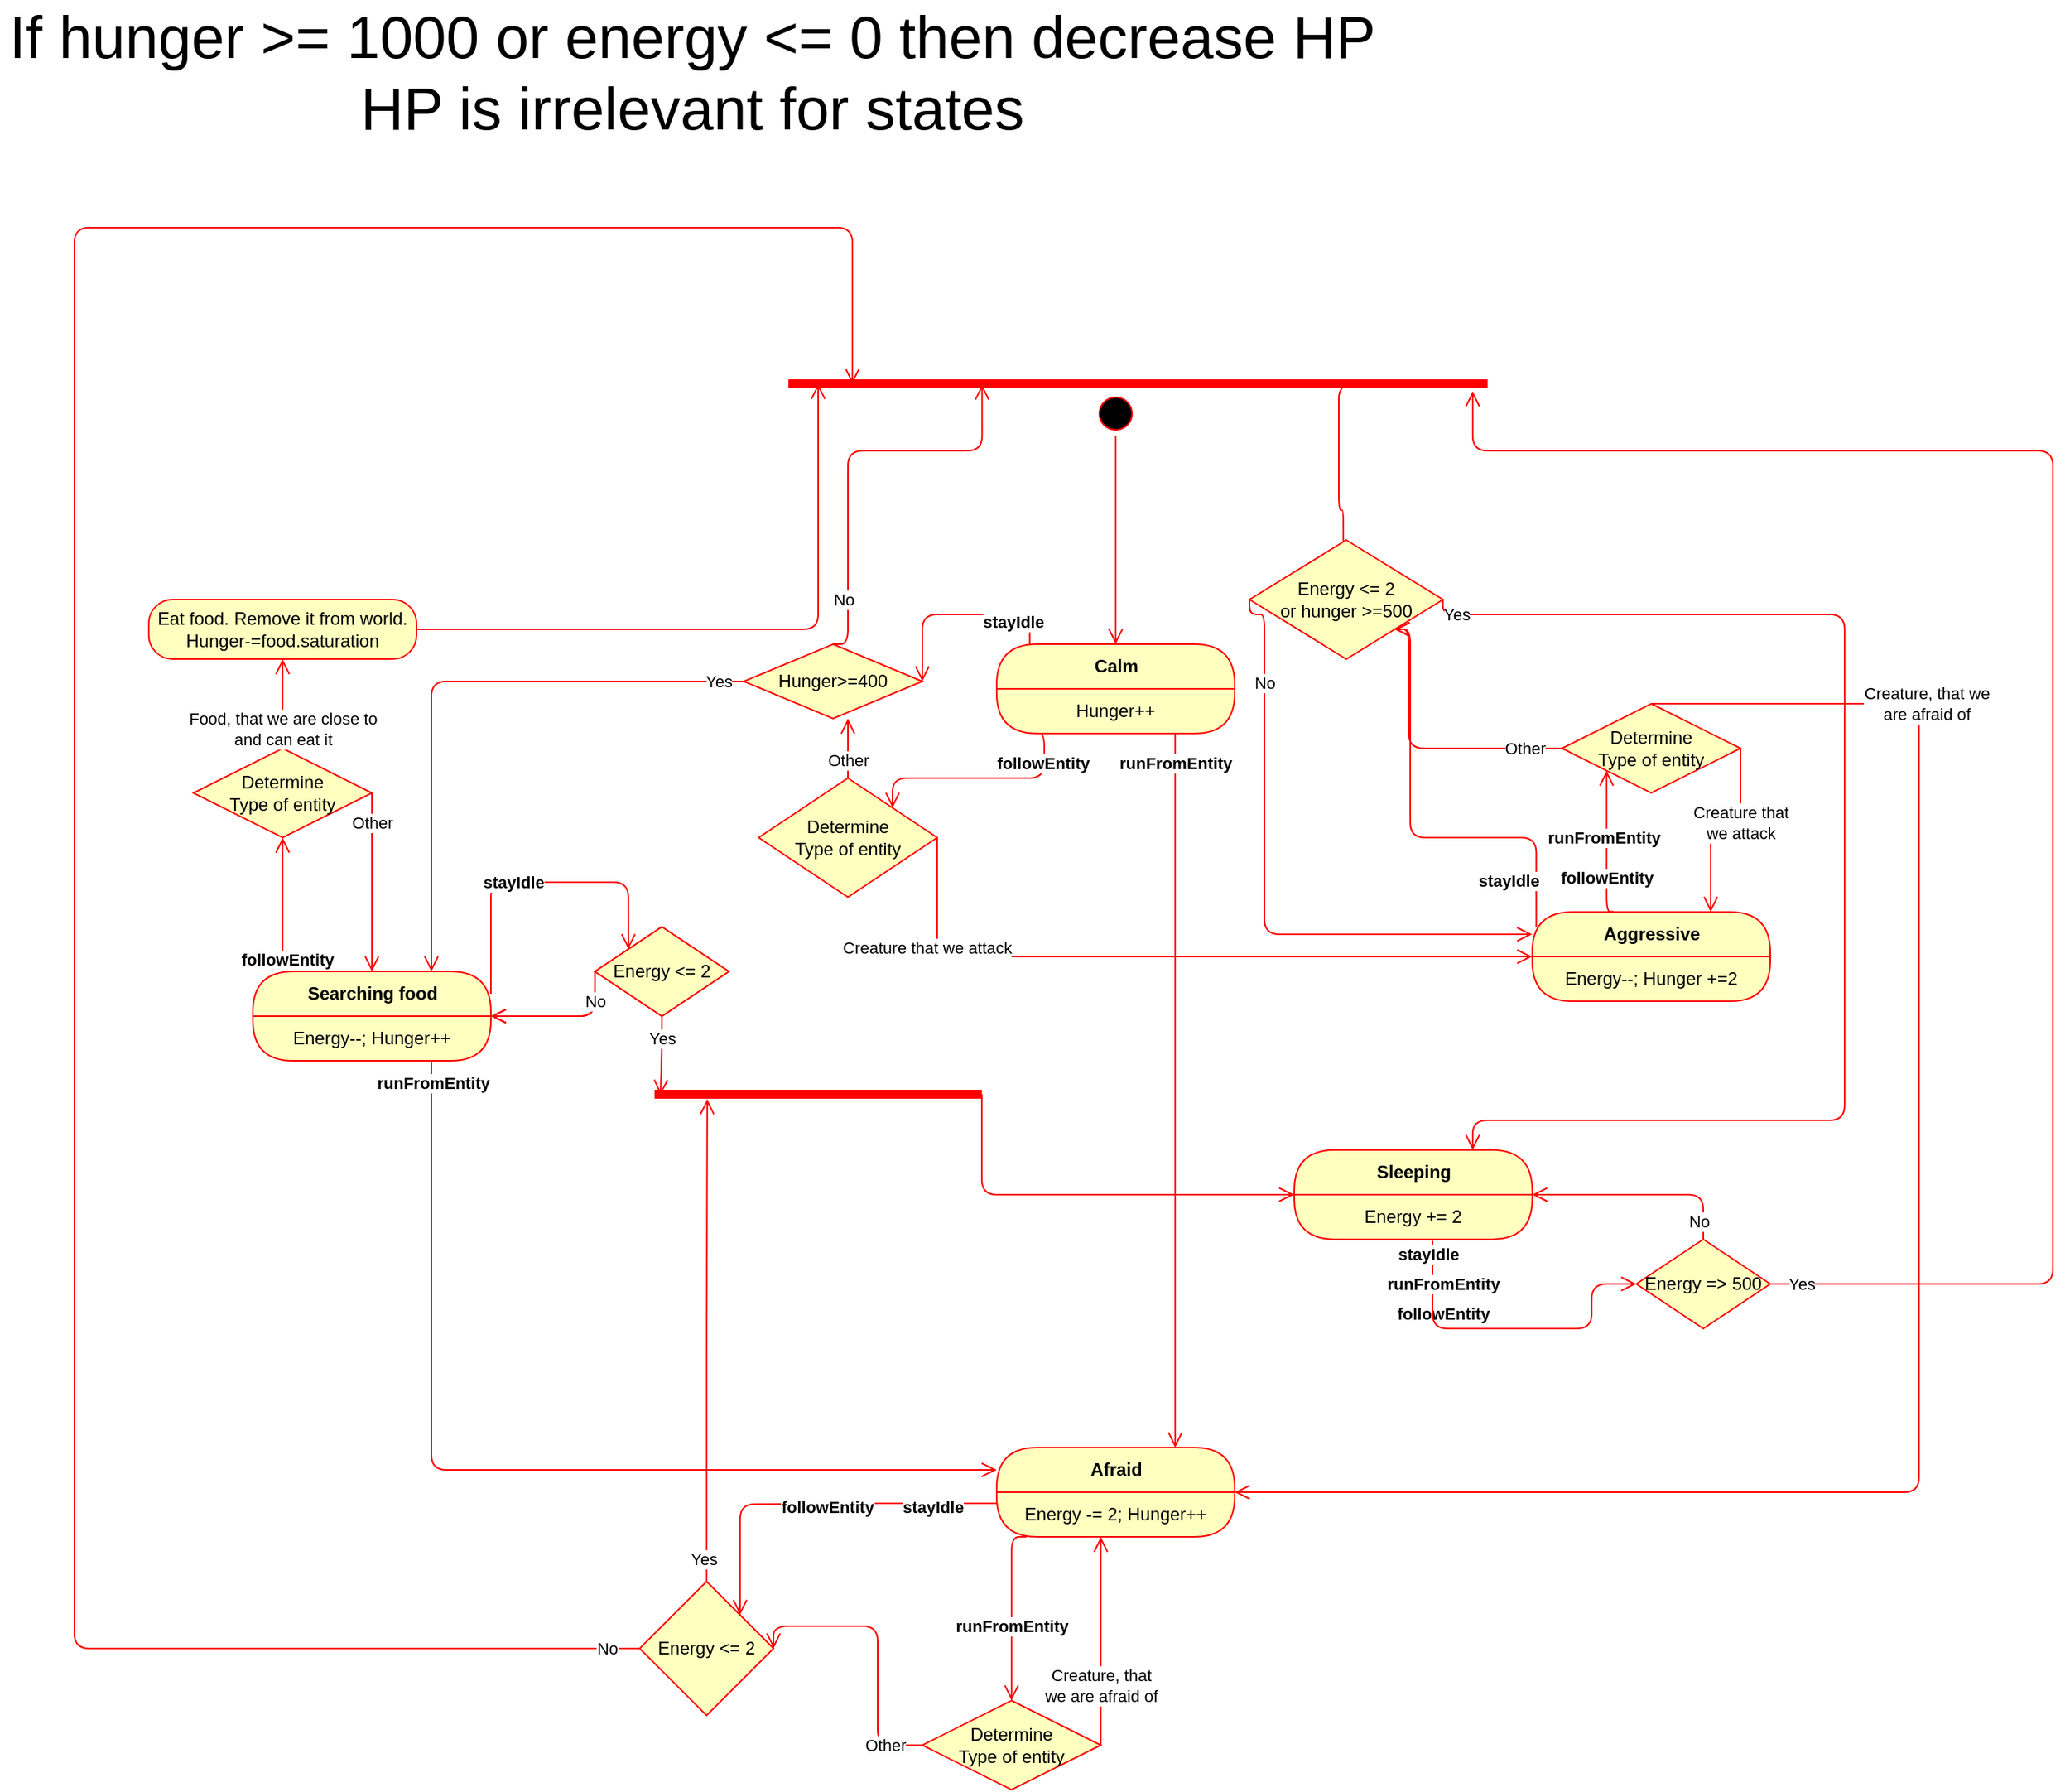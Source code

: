 <mxfile version="13.3.8" type="github">
  <diagram id="BjjpTn-qF1GYdpaqc0aV" name="Page-1">
    <mxGraphModel dx="93" dy="1683" grid="1" gridSize="10" guides="1" tooltips="1" connect="1" arrows="1" fold="1" page="1" pageScale="1" pageWidth="827" pageHeight="1169" math="0" shadow="0">
      <root>
        <mxCell id="0" />
        <mxCell id="1" parent="0" />
        <mxCell id="iygMJ3F_EwSeTFs6lWKo-11" value="" style="ellipse;html=1;shape=startState;fillColor=#000000;strokeColor=#ff0000;" parent="1" vertex="1">
          <mxGeometry x="1635" y="40" width="30" height="30" as="geometry" />
        </mxCell>
        <mxCell id="iygMJ3F_EwSeTFs6lWKo-12" value="" style="edgeStyle=orthogonalEdgeStyle;html=1;verticalAlign=bottom;endArrow=open;endSize=8;strokeColor=#ff0000;exitX=0.5;exitY=1;exitDx=0;exitDy=0;entryX=0.5;entryY=0;entryDx=0;entryDy=0;" parent="1" source="iygMJ3F_EwSeTFs6lWKo-11" target="iygMJ3F_EwSeTFs6lWKo-9" edge="1">
          <mxGeometry relative="1" as="geometry">
            <mxPoint x="1645" y="180" as="targetPoint" />
            <Array as="points">
              <mxPoint x="1650" y="140" />
              <mxPoint x="1650" y="140" />
            </Array>
          </mxGeometry>
        </mxCell>
        <mxCell id="iygMJ3F_EwSeTFs6lWKo-9" value="Calm" style="swimlane;html=1;fontStyle=1;align=center;verticalAlign=middle;childLayout=stackLayout;horizontal=1;startSize=30;horizontalStack=0;resizeParent=0;resizeLast=1;container=0;fontColor=#000000;collapsible=0;rounded=1;arcSize=30;strokeColor=#ff0000;fillColor=#ffffc0;swimlaneFillColor=#ffffc0;dropTarget=0;" parent="1" vertex="1">
          <mxGeometry x="1570" y="210" width="160" height="60" as="geometry" />
        </mxCell>
        <mxCell id="iygMJ3F_EwSeTFs6lWKo-10" value="Hunger++" style="text;html=1;strokeColor=none;fillColor=none;align=center;verticalAlign=middle;spacingLeft=4;spacingRight=4;whiteSpace=wrap;overflow=hidden;rotatable=0;fontColor=#000000;" parent="iygMJ3F_EwSeTFs6lWKo-9" vertex="1">
          <mxGeometry y="30" width="160" height="30" as="geometry" />
        </mxCell>
        <mxCell id="iygMJ3F_EwSeTFs6lWKo-17" value="" style="edgeStyle=orthogonalEdgeStyle;html=1;verticalAlign=bottom;endArrow=open;endSize=8;strokeColor=#ff0000;exitX=0.139;exitY=0.005;exitDx=0;exitDy=0;entryX=1;entryY=0.5;entryDx=0;entryDy=0;exitPerimeter=0;" parent="1" source="iygMJ3F_EwSeTFs6lWKo-9" target="iygMJ3F_EwSeTFs6lWKo-18" edge="1">
          <mxGeometry relative="1" as="geometry">
            <mxPoint x="1390" y="120" as="targetPoint" />
            <Array as="points">
              <mxPoint x="1592" y="190" />
              <mxPoint x="1520" y="190" />
            </Array>
            <mxPoint x="1660" y="80" as="sourcePoint" />
          </mxGeometry>
        </mxCell>
        <mxCell id="iygMJ3F_EwSeTFs6lWKo-19" value="stayIdle" style="edgeLabel;html=1;align=center;verticalAlign=middle;resizable=0;points=[];shadow=0;fontStyle=1" parent="iygMJ3F_EwSeTFs6lWKo-17" vertex="1" connectable="0">
          <mxGeometry x="-0.115" relative="1" as="geometry">
            <mxPoint x="28.99" y="5" as="offset" />
          </mxGeometry>
        </mxCell>
        <mxCell id="iygMJ3F_EwSeTFs6lWKo-18" value="Hunger&amp;gt;=400" style="rhombus;whiteSpace=wrap;html=1;fillColor=#ffffc0;strokeColor=#ff0000;" parent="1" vertex="1">
          <mxGeometry x="1400" y="210" width="120" height="50" as="geometry" />
        </mxCell>
        <mxCell id="iygMJ3F_EwSeTFs6lWKo-20" value="" style="edgeStyle=orthogonalEdgeStyle;html=1;verticalAlign=bottom;endArrow=open;endSize=8;strokeColor=#ff0000;exitX=0.5;exitY=0;exitDx=0;exitDy=0;entryX=0.277;entryY=0.548;entryDx=0;entryDy=0;entryPerimeter=0;" parent="1" source="iygMJ3F_EwSeTFs6lWKo-18" target="iygMJ3F_EwSeTFs6lWKo-55" edge="1">
          <mxGeometry relative="1" as="geometry">
            <mxPoint x="1470" y="40" as="targetPoint" />
            <Array as="points">
              <mxPoint x="1470" y="80" />
              <mxPoint x="1560" y="80" />
            </Array>
            <mxPoint x="1602.24" y="220.3" as="sourcePoint" />
          </mxGeometry>
        </mxCell>
        <mxCell id="iygMJ3F_EwSeTFs6lWKo-22" value="No" style="edgeLabel;html=1;align=center;verticalAlign=middle;resizable=0;points=[];" parent="iygMJ3F_EwSeTFs6lWKo-20" vertex="1" connectable="0">
          <mxGeometry x="-0.707" y="3" relative="1" as="geometry">
            <mxPoint as="offset" />
          </mxGeometry>
        </mxCell>
        <mxCell id="iygMJ3F_EwSeTFs6lWKo-13" value="Searching food" style="swimlane;html=1;fontStyle=1;align=center;verticalAlign=middle;childLayout=stackLayout;horizontal=1;startSize=30;horizontalStack=0;resizeParent=0;resizeLast=1;container=0;fontColor=#000000;collapsible=0;rounded=1;arcSize=30;strokeColor=#ff0000;fillColor=#ffffc0;swimlaneFillColor=#ffffc0;dropTarget=0;" parent="1" vertex="1">
          <mxGeometry x="1070" y="430" width="160" height="60" as="geometry" />
        </mxCell>
        <mxCell id="iygMJ3F_EwSeTFs6lWKo-14" value="Energy--; Hunger++" style="text;html=1;strokeColor=none;fillColor=none;align=center;verticalAlign=middle;spacingLeft=4;spacingRight=4;whiteSpace=wrap;overflow=hidden;rotatable=0;fontColor=#000000;" parent="iygMJ3F_EwSeTFs6lWKo-13" vertex="1">
          <mxGeometry y="30" width="160" height="30" as="geometry" />
        </mxCell>
        <mxCell id="iygMJ3F_EwSeTFs6lWKo-15" value="Subtitle" style="text;html=1;strokeColor=none;fillColor=none;align=center;verticalAlign=middle;spacingLeft=4;spacingRight=4;whiteSpace=wrap;overflow=hidden;rotatable=0;fontColor=#000000;" parent="iygMJ3F_EwSeTFs6lWKo-13" vertex="1">
          <mxGeometry y="60" width="160" as="geometry" />
        </mxCell>
        <mxCell id="iygMJ3F_EwSeTFs6lWKo-23" value="" style="edgeStyle=orthogonalEdgeStyle;html=1;verticalAlign=bottom;endArrow=open;endSize=8;strokeColor=#ff0000;exitX=0;exitY=0.5;exitDx=0;exitDy=0;entryX=0.75;entryY=0;entryDx=0;entryDy=0;" parent="1" source="iygMJ3F_EwSeTFs6lWKo-18" target="iygMJ3F_EwSeTFs6lWKo-13" edge="1">
          <mxGeometry relative="1" as="geometry">
            <mxPoint x="1636.64" y="219.52" as="targetPoint" />
            <Array as="points">
              <mxPoint x="1190" y="235" />
            </Array>
            <mxPoint x="1520" y="150" as="sourcePoint" />
          </mxGeometry>
        </mxCell>
        <mxCell id="iygMJ3F_EwSeTFs6lWKo-24" value="Yes" style="edgeLabel;html=1;align=center;verticalAlign=middle;resizable=0;points=[];" parent="iygMJ3F_EwSeTFs6lWKo-23" vertex="1" connectable="0">
          <mxGeometry x="-0.707" y="3" relative="1" as="geometry">
            <mxPoint x="42.4" y="-3" as="offset" />
          </mxGeometry>
        </mxCell>
        <mxCell id="iygMJ3F_EwSeTFs6lWKo-28" value="" style="edgeStyle=orthogonalEdgeStyle;html=1;verticalAlign=bottom;endArrow=open;endSize=8;strokeColor=#ff0000;exitX=0.165;exitY=1;exitDx=0;exitDy=0;exitPerimeter=0;entryX=1;entryY=0;entryDx=0;entryDy=0;" parent="1" source="iygMJ3F_EwSeTFs6lWKo-10" target="iygMJ3F_EwSeTFs6lWKo-30" edge="1">
          <mxGeometry relative="1" as="geometry">
            <mxPoint x="1500" y="310" as="targetPoint" />
            <Array as="points">
              <mxPoint x="1602" y="270" />
              <mxPoint x="1602" y="300" />
              <mxPoint x="1500" y="300" />
            </Array>
            <mxPoint x="1602.24" y="220.3" as="sourcePoint" />
          </mxGeometry>
        </mxCell>
        <mxCell id="iygMJ3F_EwSeTFs6lWKo-29" value="followEntity" style="edgeLabel;html=1;align=center;verticalAlign=middle;resizable=0;points=[];fontStyle=1" parent="iygMJ3F_EwSeTFs6lWKo-28" vertex="1" connectable="0">
          <mxGeometry x="-0.115" relative="1" as="geometry">
            <mxPoint x="32.4" y="-10" as="offset" />
          </mxGeometry>
        </mxCell>
        <mxCell id="iygMJ3F_EwSeTFs6lWKo-30" value="Determine&lt;br&gt;Type of entity" style="rhombus;whiteSpace=wrap;html=1;fillColor=#ffffc0;strokeColor=#ff0000;" parent="1" vertex="1">
          <mxGeometry x="1410" y="300" width="120" height="80" as="geometry" />
        </mxCell>
        <mxCell id="iygMJ3F_EwSeTFs6lWKo-31" value="" style="edgeStyle=orthogonalEdgeStyle;html=1;verticalAlign=bottom;endArrow=open;endSize=8;strokeColor=#ff0000;exitX=0.5;exitY=0;exitDx=0;exitDy=0;" parent="1" source="iygMJ3F_EwSeTFs6lWKo-30" edge="1">
          <mxGeometry relative="1" as="geometry">
            <mxPoint x="1470" y="260" as="targetPoint" />
            <Array as="points">
              <mxPoint x="1470" y="280" />
              <mxPoint x="1470" y="280" />
            </Array>
            <mxPoint x="1480" y="220.0" as="sourcePoint" />
          </mxGeometry>
        </mxCell>
        <mxCell id="iygMJ3F_EwSeTFs6lWKo-32" value="Other" style="edgeLabel;html=1;align=center;verticalAlign=middle;resizable=0;points=[];" parent="iygMJ3F_EwSeTFs6lWKo-31" vertex="1" connectable="0">
          <mxGeometry x="-0.707" y="3" relative="1" as="geometry">
            <mxPoint x="3" y="-6.33" as="offset" />
          </mxGeometry>
        </mxCell>
        <mxCell id="iygMJ3F_EwSeTFs6lWKo-33" value="" style="edgeStyle=orthogonalEdgeStyle;html=1;verticalAlign=bottom;endArrow=open;endSize=8;strokeColor=#ff0000;entryX=0;entryY=0.5;entryDx=0;entryDy=0;exitX=1;exitY=0.5;exitDx=0;exitDy=0;" parent="1" source="iygMJ3F_EwSeTFs6lWKo-30" target="iygMJ3F_EwSeTFs6lWKo-25" edge="1">
          <mxGeometry relative="1" as="geometry">
            <mxPoint x="1710" y="330" as="targetPoint" />
            <Array as="points">
              <mxPoint x="1530" y="420" />
            </Array>
            <mxPoint x="1620" y="400" as="sourcePoint" />
          </mxGeometry>
        </mxCell>
        <mxCell id="iygMJ3F_EwSeTFs6lWKo-34" value="Creature that we attack" style="edgeLabel;html=1;align=center;verticalAlign=middle;resizable=0;points=[];" parent="iygMJ3F_EwSeTFs6lWKo-33" vertex="1" connectable="0">
          <mxGeometry x="-0.707" y="3" relative="1" as="geometry">
            <mxPoint x="-10.59" y="2.99" as="offset" />
          </mxGeometry>
        </mxCell>
        <mxCell id="iygMJ3F_EwSeTFs6lWKo-40" value="" style="edgeStyle=orthogonalEdgeStyle;html=1;verticalAlign=bottom;endArrow=open;endSize=8;strokeColor=#ff0000;exitX=0.75;exitY=1;exitDx=0;exitDy=0;entryX=0.75;entryY=0;entryDx=0;entryDy=0;" parent="1" source="iygMJ3F_EwSeTFs6lWKo-10" target="iygMJ3F_EwSeTFs6lWKo-35" edge="1">
          <mxGeometry relative="1" as="geometry">
            <mxPoint x="1710" y="580" as="targetPoint" />
            <Array as="points">
              <mxPoint x="1690" y="670" />
              <mxPoint x="1690" y="670" />
            </Array>
            <mxPoint x="1602.24" y="220.3" as="sourcePoint" />
          </mxGeometry>
        </mxCell>
        <mxCell id="iygMJ3F_EwSeTFs6lWKo-41" value="runFromEntity" style="edgeLabel;html=1;align=center;verticalAlign=middle;resizable=0;points=[];shadow=0;fontStyle=1" parent="iygMJ3F_EwSeTFs6lWKo-40" vertex="1" connectable="0">
          <mxGeometry x="-0.115" relative="1" as="geometry">
            <mxPoint y="-192.86" as="offset" />
          </mxGeometry>
        </mxCell>
        <mxCell id="iygMJ3F_EwSeTFs6lWKo-35" value="Afraid" style="swimlane;html=1;fontStyle=1;align=center;verticalAlign=middle;childLayout=stackLayout;horizontal=1;startSize=30;horizontalStack=0;resizeParent=0;resizeLast=1;container=0;fontColor=#000000;collapsible=0;rounded=1;arcSize=30;strokeColor=#ff0000;fillColor=#ffffc0;swimlaneFillColor=#ffffc0;dropTarget=0;" parent="1" vertex="1">
          <mxGeometry x="1570" y="750" width="160" height="60" as="geometry" />
        </mxCell>
        <mxCell id="iygMJ3F_EwSeTFs6lWKo-36" value="Energy -= 2; Hunger++" style="text;html=1;strokeColor=none;fillColor=none;align=center;verticalAlign=middle;spacingLeft=4;spacingRight=4;whiteSpace=wrap;overflow=hidden;rotatable=0;fontColor=#000000;" parent="iygMJ3F_EwSeTFs6lWKo-35" vertex="1">
          <mxGeometry y="30" width="160" height="30" as="geometry" />
        </mxCell>
        <mxCell id="iygMJ3F_EwSeTFs6lWKo-37" value="Subtitle" style="text;html=1;strokeColor=none;fillColor=none;align=center;verticalAlign=middle;spacingLeft=4;spacingRight=4;whiteSpace=wrap;overflow=hidden;rotatable=0;fontColor=#000000;" parent="iygMJ3F_EwSeTFs6lWKo-35" vertex="1">
          <mxGeometry y="60" width="160" as="geometry" />
        </mxCell>
        <mxCell id="iygMJ3F_EwSeTFs6lWKo-48" value="" style="edgeStyle=orthogonalEdgeStyle;html=1;verticalAlign=bottom;endArrow=open;endSize=8;strokeColor=#ff0000;exitX=0.75;exitY=1;exitDx=0;exitDy=0;entryX=0;entryY=0.25;entryDx=0;entryDy=0;" parent="1" source="iygMJ3F_EwSeTFs6lWKo-14" target="iygMJ3F_EwSeTFs6lWKo-35" edge="1">
          <mxGeometry relative="1" as="geometry">
            <mxPoint x="1220" y="1070" as="targetPoint" />
            <Array as="points">
              <mxPoint x="1190" y="765" />
            </Array>
            <mxPoint x="1220" y="590" as="sourcePoint" />
          </mxGeometry>
        </mxCell>
        <mxCell id="iygMJ3F_EwSeTFs6lWKo-49" value="runFromEntity" style="edgeLabel;html=1;align=center;verticalAlign=middle;resizable=0;points=[];shadow=0;fontStyle=1" parent="iygMJ3F_EwSeTFs6lWKo-48" vertex="1" connectable="0">
          <mxGeometry x="-0.115" relative="1" as="geometry">
            <mxPoint x="-14.47" y="-260" as="offset" />
          </mxGeometry>
        </mxCell>
        <mxCell id="iygMJ3F_EwSeTFs6lWKo-53" value="" style="edgeStyle=orthogonalEdgeStyle;html=1;verticalAlign=bottom;endArrow=open;endSize=8;strokeColor=#ff0000;entryX=0.5;entryY=1;entryDx=0;entryDy=0;" parent="1" target="iygMJ3F_EwSeTFs6lWKo-57" edge="1">
          <mxGeometry relative="1" as="geometry">
            <mxPoint x="1135" y="320" as="targetPoint" />
            <Array as="points">
              <mxPoint x="1090" y="429" />
            </Array>
            <mxPoint x="1090" y="429" as="sourcePoint" />
          </mxGeometry>
        </mxCell>
        <mxCell id="iygMJ3F_EwSeTFs6lWKo-54" value="followEntity" style="edgeLabel;html=1;align=center;verticalAlign=middle;resizable=0;points=[];shadow=0;fontStyle=1" parent="iygMJ3F_EwSeTFs6lWKo-53" vertex="1" connectable="0">
          <mxGeometry x="-0.115" relative="1" as="geometry">
            <mxPoint x="2.31" y="32.66" as="offset" />
          </mxGeometry>
        </mxCell>
        <mxCell id="iygMJ3F_EwSeTFs6lWKo-55" value="" style="shape=line;html=1;strokeWidth=6;strokeColor=#ff0000;shadow=0;" parent="1" vertex="1">
          <mxGeometry x="1430" y="30" width="470" height="10" as="geometry" />
        </mxCell>
        <mxCell id="iygMJ3F_EwSeTFs6lWKo-56" value="" style="edgeStyle=orthogonalEdgeStyle;html=1;verticalAlign=bottom;endArrow=open;endSize=8;strokeColor=#ff0000;entryX=0;entryY=0;entryDx=0;entryDy=0;exitX=1;exitY=0.5;exitDx=0;exitDy=0;exitPerimeter=0;" parent="1" source="iygMJ3F_EwSeTFs6lWKo-55" target="iygMJ3F_EwSeTFs6lWKo-116" edge="1">
          <mxGeometry relative="1" as="geometry">
            <mxPoint x="1550" y="140" as="targetPoint" />
            <Array as="points">
              <mxPoint x="1800" y="35" />
              <mxPoint x="1800" y="120" />
              <mxPoint x="1803" y="120" />
            </Array>
          </mxGeometry>
        </mxCell>
        <mxCell id="iygMJ3F_EwSeTFs6lWKo-57" value="Determine&lt;br&gt;Type of entity" style="rhombus;whiteSpace=wrap;html=1;fillColor=#ffffc0;strokeColor=#ff0000;" parent="1" vertex="1">
          <mxGeometry x="1030" y="280" width="120" height="60" as="geometry" />
        </mxCell>
        <mxCell id="iygMJ3F_EwSeTFs6lWKo-58" value="" style="edgeStyle=orthogonalEdgeStyle;html=1;verticalAlign=bottom;endArrow=open;endSize=8;strokeColor=#ff0000;entryX=0.5;entryY=0;entryDx=0;entryDy=0;exitX=1;exitY=0.5;exitDx=0;exitDy=0;" parent="1" source="iygMJ3F_EwSeTFs6lWKo-57" target="iygMJ3F_EwSeTFs6lWKo-13" edge="1">
          <mxGeometry relative="1" as="geometry">
            <mxPoint x="1530" y="500" as="targetPoint" />
            <Array as="points">
              <mxPoint x="1150" y="420" />
              <mxPoint x="1150" y="420" />
            </Array>
            <mxPoint x="1030" y="400" as="sourcePoint" />
          </mxGeometry>
        </mxCell>
        <mxCell id="iygMJ3F_EwSeTFs6lWKo-59" value="Other" style="edgeLabel;html=1;align=center;verticalAlign=middle;resizable=0;points=[];" parent="iygMJ3F_EwSeTFs6lWKo-58" vertex="1" connectable="0">
          <mxGeometry x="-0.707" y="3" relative="1" as="geometry">
            <mxPoint x="-3" y="2" as="offset" />
          </mxGeometry>
        </mxCell>
        <mxCell id="iygMJ3F_EwSeTFs6lWKo-60" value="" style="edgeStyle=orthogonalEdgeStyle;html=1;verticalAlign=bottom;endArrow=open;endSize=8;strokeColor=#ff0000;exitX=0.5;exitY=0;exitDx=0;exitDy=0;entryX=0.5;entryY=1;entryDx=0;entryDy=0;" parent="1" source="iygMJ3F_EwSeTFs6lWKo-57" target="iygMJ3F_EwSeTFs6lWKo-62" edge="1">
          <mxGeometry relative="1" as="geometry">
            <mxPoint x="1090" y="180" as="targetPoint" />
            <Array as="points" />
            <mxPoint x="1160" y="240" as="sourcePoint" />
          </mxGeometry>
        </mxCell>
        <mxCell id="iygMJ3F_EwSeTFs6lWKo-61" value="Food, that we are close to&lt;br&gt;and can eat it" style="edgeLabel;html=1;align=center;verticalAlign=middle;resizable=0;points=[];" parent="iygMJ3F_EwSeTFs6lWKo-60" vertex="1" connectable="0">
          <mxGeometry x="-0.707" y="3" relative="1" as="geometry">
            <mxPoint x="3" y="-4" as="offset" />
          </mxGeometry>
        </mxCell>
        <mxCell id="iygMJ3F_EwSeTFs6lWKo-62" value="Eat food. Remove it from world. Hunger-=food.saturation" style="rounded=1;whiteSpace=wrap;html=1;arcSize=40;fontColor=#000000;fillColor=#ffffc0;strokeColor=#ff0000;shadow=0;" parent="1" vertex="1">
          <mxGeometry x="1000" y="180" width="180" height="40" as="geometry" />
        </mxCell>
        <mxCell id="iygMJ3F_EwSeTFs6lWKo-63" value="" style="edgeStyle=orthogonalEdgeStyle;html=1;verticalAlign=bottom;endArrow=open;endSize=8;strokeColor=#ff0000;" parent="1" source="iygMJ3F_EwSeTFs6lWKo-62" edge="1">
          <mxGeometry relative="1" as="geometry">
            <mxPoint x="1450" y="35" as="targetPoint" />
            <Array as="points">
              <mxPoint x="1450" y="200" />
              <mxPoint x="1450" y="35" />
            </Array>
          </mxGeometry>
        </mxCell>
        <mxCell id="iygMJ3F_EwSeTFs6lWKo-64" value="" style="edgeStyle=orthogonalEdgeStyle;html=1;verticalAlign=bottom;endArrow=open;endSize=8;strokeColor=#ff0000;entryX=0.5;entryY=0;entryDx=0;entryDy=0;" parent="1" target="iygMJ3F_EwSeTFs6lWKo-66" edge="1">
          <mxGeometry relative="1" as="geometry">
            <mxPoint x="1655" y="880" as="targetPoint" />
            <Array as="points">
              <mxPoint x="1580" y="810" />
            </Array>
            <mxPoint x="1590" y="810" as="sourcePoint" />
          </mxGeometry>
        </mxCell>
        <mxCell id="iygMJ3F_EwSeTFs6lWKo-65" value="runFromEntity" style="edgeLabel;html=1;align=center;verticalAlign=middle;resizable=0;points=[];shadow=0;fontStyle=1" parent="iygMJ3F_EwSeTFs6lWKo-64" vertex="1" connectable="0">
          <mxGeometry x="-0.115" relative="1" as="geometry">
            <mxPoint x="4.441e-16" y="16.67" as="offset" />
          </mxGeometry>
        </mxCell>
        <mxCell id="iygMJ3F_EwSeTFs6lWKo-66" value="Determine&lt;br&gt;Type of entity" style="rhombus;whiteSpace=wrap;html=1;fillColor=#ffffc0;strokeColor=#ff0000;" parent="1" vertex="1">
          <mxGeometry x="1520" y="920" width="120" height="60" as="geometry" />
        </mxCell>
        <mxCell id="iygMJ3F_EwSeTFs6lWKo-67" value="" style="edgeStyle=orthogonalEdgeStyle;html=1;verticalAlign=bottom;endArrow=open;endSize=8;strokeColor=#ff0000;exitX=1;exitY=0.5;exitDx=0;exitDy=0;" parent="1" source="iygMJ3F_EwSeTFs6lWKo-66" target="iygMJ3F_EwSeTFs6lWKo-36" edge="1">
          <mxGeometry relative="1" as="geometry">
            <mxPoint x="1670" y="990" as="targetPoint" />
            <Array as="points">
              <mxPoint x="1640" y="890" />
              <mxPoint x="1640" y="890" />
            </Array>
            <mxPoint x="1550" y="960" as="sourcePoint" />
          </mxGeometry>
        </mxCell>
        <mxCell id="iygMJ3F_EwSeTFs6lWKo-68" value="Creature, that&lt;br&gt;we are afraid of" style="edgeLabel;html=1;align=center;verticalAlign=middle;resizable=0;points=[];" parent="iygMJ3F_EwSeTFs6lWKo-67" vertex="1" connectable="0">
          <mxGeometry x="-0.707" y="3" relative="1" as="geometry">
            <mxPoint x="3" y="-19.31" as="offset" />
          </mxGeometry>
        </mxCell>
        <mxCell id="iygMJ3F_EwSeTFs6lWKo-70" value="" style="edgeStyle=orthogonalEdgeStyle;html=1;verticalAlign=bottom;endArrow=open;endSize=8;strokeColor=#ff0000;exitX=0;exitY=0.5;exitDx=0;exitDy=0;" parent="1" source="iygMJ3F_EwSeTFs6lWKo-98" edge="1">
          <mxGeometry relative="1" as="geometry">
            <mxPoint x="1473" y="35" as="targetPoint" />
            <Array as="points">
              <mxPoint x="950" y="885" />
              <mxPoint x="950" y="-70" />
              <mxPoint x="1473" y="-70" />
            </Array>
            <mxPoint x="1380" y="970" as="sourcePoint" />
          </mxGeometry>
        </mxCell>
        <mxCell id="iygMJ3F_EwSeTFs6lWKo-71" value="No" style="edgeLabel;html=1;align=center;verticalAlign=middle;resizable=0;points=[];" parent="iygMJ3F_EwSeTFs6lWKo-70" vertex="1" connectable="0">
          <mxGeometry x="-0.707" y="3" relative="1" as="geometry">
            <mxPoint x="265.0" y="-3" as="offset" />
          </mxGeometry>
        </mxCell>
        <mxCell id="iygMJ3F_EwSeTFs6lWKo-83" value="" style="shape=line;html=1;strokeWidth=6;strokeColor=#ff0000;shadow=0;" parent="1" vertex="1">
          <mxGeometry x="1340" y="505" width="220" height="15" as="geometry" />
        </mxCell>
        <mxCell id="iygMJ3F_EwSeTFs6lWKo-84" value="" style="edgeStyle=orthogonalEdgeStyle;html=1;verticalAlign=bottom;endArrow=open;endSize=8;strokeColor=#ff0000;entryX=0;entryY=0;entryDx=0;entryDy=0;exitX=1;exitY=0.5;exitDx=0;exitDy=0;exitPerimeter=0;" parent="1" source="iygMJ3F_EwSeTFs6lWKo-83" target="iygMJ3F_EwSeTFs6lWKo-78" edge="1">
          <mxGeometry relative="1" as="geometry">
            <mxPoint x="1460" y="585" as="targetPoint" />
            <Array as="points">
              <mxPoint x="1560" y="580" />
            </Array>
          </mxGeometry>
        </mxCell>
        <mxCell id="iygMJ3F_EwSeTFs6lWKo-86" value="&lt;b&gt;followEntity&lt;/b&gt;" style="edgeLabel;html=1;align=center;verticalAlign=middle;resizable=0;points=[];" parent="1" vertex="1" connectable="0">
          <mxGeometry x="1869.995" y="659.997" as="geometry" />
        </mxCell>
        <mxCell id="iygMJ3F_EwSeTFs6lWKo-87" value="Energy =&amp;gt; 500" style="rhombus;whiteSpace=wrap;html=1;fillColor=#ffffc0;strokeColor=#ff0000;shadow=0;" parent="1" vertex="1">
          <mxGeometry x="2000" y="610" width="90" height="60" as="geometry" />
        </mxCell>
        <mxCell id="iygMJ3F_EwSeTFs6lWKo-94" value="" style="edgeStyle=orthogonalEdgeStyle;html=1;verticalAlign=bottom;endArrow=open;endSize=8;strokeColor=#ff0000;exitX=0.5;exitY=0;exitDx=0;exitDy=0;entryX=1;entryY=0;entryDx=0;entryDy=0;" parent="1" source="iygMJ3F_EwSeTFs6lWKo-87" target="iygMJ3F_EwSeTFs6lWKo-78" edge="1">
          <mxGeometry relative="1" as="geometry">
            <mxPoint x="2000.0" y="447.19" as="targetPoint" />
            <Array as="points">
              <mxPoint x="2045" y="580" />
            </Array>
            <mxPoint x="1973.12" y="622.81" as="sourcePoint" />
          </mxGeometry>
        </mxCell>
        <mxCell id="iygMJ3F_EwSeTFs6lWKo-95" value="No" style="edgeLabel;html=1;align=center;verticalAlign=middle;resizable=0;points=[];" parent="iygMJ3F_EwSeTFs6lWKo-94" vertex="1" connectable="0">
          <mxGeometry x="-0.707" y="3" relative="1" as="geometry">
            <mxPoint y="8.86" as="offset" />
          </mxGeometry>
        </mxCell>
        <mxCell id="iygMJ3F_EwSeTFs6lWKo-96" value="" style="edgeStyle=orthogonalEdgeStyle;html=1;verticalAlign=bottom;endArrow=open;endSize=8;strokeColor=#ff0000;exitX=1;exitY=0.5;exitDx=0;exitDy=0;" parent="1" source="iygMJ3F_EwSeTFs6lWKo-87" edge="1">
          <mxGeometry relative="1" as="geometry">
            <mxPoint x="1890" y="40" as="targetPoint" />
            <Array as="points">
              <mxPoint x="2280" y="640" />
              <mxPoint x="2280" y="80" />
              <mxPoint x="1890" y="80" />
            </Array>
            <mxPoint x="2215" y="620" as="sourcePoint" />
          </mxGeometry>
        </mxCell>
        <mxCell id="iygMJ3F_EwSeTFs6lWKo-97" value="Yes" style="edgeLabel;html=1;align=center;verticalAlign=middle;resizable=0;points=[];" parent="iygMJ3F_EwSeTFs6lWKo-96" vertex="1" connectable="0">
          <mxGeometry x="-0.707" y="3" relative="1" as="geometry">
            <mxPoint x="-152.5" y="3" as="offset" />
          </mxGeometry>
        </mxCell>
        <mxCell id="iygMJ3F_EwSeTFs6lWKo-98" value="Energy &amp;lt;= 2" style="rhombus;whiteSpace=wrap;html=1;fillColor=#ffffc0;strokeColor=#ff0000;shadow=0;" parent="1" vertex="1">
          <mxGeometry x="1330" y="840" width="90" height="90" as="geometry" />
        </mxCell>
        <mxCell id="iygMJ3F_EwSeTFs6lWKo-101" value="" style="edgeStyle=orthogonalEdgeStyle;html=1;verticalAlign=bottom;endArrow=open;endSize=8;strokeColor=#ff0000;exitX=0;exitY=0.5;exitDx=0;exitDy=0;entryX=1;entryY=0.5;entryDx=0;entryDy=0;" parent="1" source="iygMJ3F_EwSeTFs6lWKo-66" target="iygMJ3F_EwSeTFs6lWKo-98" edge="1">
          <mxGeometry relative="1" as="geometry">
            <mxPoint x="1490" y="820" as="targetPoint" />
            <Array as="points">
              <mxPoint x="1490" y="950" />
              <mxPoint x="1490" y="870" />
            </Array>
            <mxPoint x="1490" y="960" as="sourcePoint" />
          </mxGeometry>
        </mxCell>
        <mxCell id="iygMJ3F_EwSeTFs6lWKo-102" value="Other" style="edgeLabel;html=1;align=center;verticalAlign=middle;resizable=0;points=[];" parent="iygMJ3F_EwSeTFs6lWKo-101" vertex="1" connectable="0">
          <mxGeometry x="-0.707" y="3" relative="1" as="geometry">
            <mxPoint x="3" y="-3.03" as="offset" />
          </mxGeometry>
        </mxCell>
        <mxCell id="iygMJ3F_EwSeTFs6lWKo-103" value="" style="edgeStyle=orthogonalEdgeStyle;html=1;verticalAlign=bottom;endArrow=open;endSize=8;strokeColor=#ff0000;entryX=0.161;entryY=0.719;entryDx=0;entryDy=0;exitX=0.5;exitY=0;exitDx=0;exitDy=0;entryPerimeter=0;" parent="1" source="iygMJ3F_EwSeTFs6lWKo-98" target="iygMJ3F_EwSeTFs6lWKo-83" edge="1">
          <mxGeometry relative="1" as="geometry">
            <mxPoint x="1940" y="590" as="targetPoint" />
            <mxPoint x="1570" y="522.5" as="sourcePoint" />
            <Array as="points" />
          </mxGeometry>
        </mxCell>
        <mxCell id="iygMJ3F_EwSeTFs6lWKo-104" value="Yes" style="edgeLabel;html=1;align=center;verticalAlign=middle;resizable=0;points=[];" parent="iygMJ3F_EwSeTFs6lWKo-103" vertex="1" connectable="0">
          <mxGeometry x="-0.901" y="2" relative="1" as="geometry">
            <mxPoint y="1" as="offset" />
          </mxGeometry>
        </mxCell>
        <mxCell id="iygMJ3F_EwSeTFs6lWKo-106" value="" style="edgeStyle=orthogonalEdgeStyle;html=1;verticalAlign=bottom;endArrow=open;endSize=8;strokeColor=#ff0000;exitX=0;exitY=0.5;exitDx=0;exitDy=0;entryX=1;entryY=0;entryDx=0;entryDy=0;" parent="1" source="iygMJ3F_EwSeTFs6lWKo-108" target="iygMJ3F_EwSeTFs6lWKo-14" edge="1">
          <mxGeometry relative="1" as="geometry">
            <mxPoint x="1442.94" y="-405" as="targetPoint" />
            <Array as="points">
              <mxPoint x="1300" y="460" />
            </Array>
            <mxPoint x="1349.94" y="530" as="sourcePoint" />
          </mxGeometry>
        </mxCell>
        <mxCell id="iygMJ3F_EwSeTFs6lWKo-107" value="No" style="edgeLabel;html=1;align=center;verticalAlign=middle;resizable=0;points=[];" parent="iygMJ3F_EwSeTFs6lWKo-106" vertex="1" connectable="0">
          <mxGeometry x="-0.707" y="3" relative="1" as="geometry">
            <mxPoint x="-2.99" y="5.2" as="offset" />
          </mxGeometry>
        </mxCell>
        <mxCell id="iygMJ3F_EwSeTFs6lWKo-108" value="Energy &amp;lt;= 2" style="rhombus;whiteSpace=wrap;html=1;fillColor=#ffffc0;strokeColor=#ff0000;shadow=0;" parent="1" vertex="1">
          <mxGeometry x="1299.94" y="400" width="90" height="60" as="geometry" />
        </mxCell>
        <mxCell id="iygMJ3F_EwSeTFs6lWKo-109" value="" style="edgeStyle=orthogonalEdgeStyle;html=1;verticalAlign=bottom;endArrow=open;endSize=8;strokeColor=#ff0000;exitX=0.5;exitY=1;exitDx=0;exitDy=0;" parent="1" source="iygMJ3F_EwSeTFs6lWKo-108" edge="1">
          <mxGeometry relative="1" as="geometry">
            <mxPoint x="1344" y="513" as="targetPoint" />
            <mxPoint x="1539.94" y="82.5" as="sourcePoint" />
            <Array as="points">
              <mxPoint x="1345" y="483" />
              <mxPoint x="1344" y="483" />
            </Array>
          </mxGeometry>
        </mxCell>
        <mxCell id="iygMJ3F_EwSeTFs6lWKo-110" value="Yes" style="edgeLabel;html=1;align=center;verticalAlign=middle;resizable=0;points=[];" parent="iygMJ3F_EwSeTFs6lWKo-109" vertex="1" connectable="0">
          <mxGeometry x="-0.901" y="2" relative="1" as="geometry">
            <mxPoint x="-2" y="12.14" as="offset" />
          </mxGeometry>
        </mxCell>
        <mxCell id="iygMJ3F_EwSeTFs6lWKo-46" value="" style="edgeStyle=orthogonalEdgeStyle;html=1;verticalAlign=bottom;endArrow=open;endSize=8;strokeColor=#ff0000;exitX=1;exitY=0.25;exitDx=0;exitDy=0;entryX=0;entryY=0;entryDx=0;entryDy=0;" parent="1" source="iygMJ3F_EwSeTFs6lWKo-13" target="iygMJ3F_EwSeTFs6lWKo-108" edge="1">
          <mxGeometry relative="1" as="geometry">
            <mxPoint x="920" y="490" as="targetPoint" />
            <Array as="points">
              <mxPoint x="1230" y="370" />
              <mxPoint x="1322" y="370" />
            </Array>
            <mxPoint x="992.24" y="465.3" as="sourcePoint" />
          </mxGeometry>
        </mxCell>
        <mxCell id="iygMJ3F_EwSeTFs6lWKo-47" value="stayIdle" style="edgeLabel;html=1;align=center;verticalAlign=middle;resizable=0;points=[];shadow=0;fontStyle=1" parent="iygMJ3F_EwSeTFs6lWKo-46" vertex="1" connectable="0">
          <mxGeometry x="-0.115" relative="1" as="geometry">
            <mxPoint x="-4.29" y="-0.03" as="offset" />
          </mxGeometry>
        </mxCell>
        <mxCell id="iygMJ3F_EwSeTFs6lWKo-111" value="Energy &amp;lt;= 2" style="rhombus;whiteSpace=wrap;html=1;fillColor=#ffffc0;strokeColor=#ff0000;shadow=0;" parent="1" vertex="1">
          <mxGeometry x="1299.94" y="400" width="90" height="60" as="geometry" />
        </mxCell>
        <mxCell id="iygMJ3F_EwSeTFs6lWKo-112" value="" style="edgeStyle=orthogonalEdgeStyle;html=1;verticalAlign=bottom;endArrow=open;endSize=8;strokeColor=#ff0000;exitX=0;exitY=0.5;exitDx=0;exitDy=0;entryX=1;entryY=0;entryDx=0;entryDy=0;" parent="1" source="iygMJ3F_EwSeTFs6lWKo-111" edge="1">
          <mxGeometry relative="1" as="geometry">
            <mxPoint x="1230" y="460" as="targetPoint" />
            <Array as="points">
              <mxPoint x="1300" y="460" />
            </Array>
            <mxPoint x="1349.94" y="530" as="sourcePoint" />
          </mxGeometry>
        </mxCell>
        <mxCell id="iygMJ3F_EwSeTFs6lWKo-113" value="No" style="edgeLabel;html=1;align=center;verticalAlign=middle;resizable=0;points=[];" parent="iygMJ3F_EwSeTFs6lWKo-112" vertex="1" connectable="0">
          <mxGeometry x="-0.707" y="3" relative="1" as="geometry">
            <mxPoint x="-2.99" y="5.2" as="offset" />
          </mxGeometry>
        </mxCell>
        <mxCell id="iygMJ3F_EwSeTFs6lWKo-114" value="" style="edgeStyle=orthogonalEdgeStyle;html=1;verticalAlign=bottom;endArrow=open;endSize=8;strokeColor=#ff0000;exitX=1;exitY=0.5;exitDx=0;exitDy=0;entryX=0.75;entryY=0;entryDx=0;entryDy=0;" parent="1" source="iygMJ3F_EwSeTFs6lWKo-116" target="iygMJ3F_EwSeTFs6lWKo-77" edge="1">
          <mxGeometry relative="1" as="geometry">
            <mxPoint x="1924" y="236.5" as="targetPoint" />
            <mxPoint x="1924.94" y="183.5" as="sourcePoint" />
            <Array as="points">
              <mxPoint x="2140" y="190" />
              <mxPoint x="2140" y="530" />
              <mxPoint x="1890" y="530" />
            </Array>
          </mxGeometry>
        </mxCell>
        <mxCell id="iygMJ3F_EwSeTFs6lWKo-115" value="Yes" style="edgeLabel;html=1;align=center;verticalAlign=middle;resizable=0;points=[];" parent="iygMJ3F_EwSeTFs6lWKo-114" vertex="1" connectable="0">
          <mxGeometry x="-0.901" y="2" relative="1" as="geometry">
            <mxPoint x="-25" y="2" as="offset" />
          </mxGeometry>
        </mxCell>
        <mxCell id="iygMJ3F_EwSeTFs6lWKo-116" value="Energy &amp;lt;= 2&lt;br&gt;or hunger &amp;gt;=500" style="rhombus;whiteSpace=wrap;html=1;fillColor=#ffffc0;strokeColor=#ff0000;shadow=0;" parent="1" vertex="1">
          <mxGeometry x="1740" y="140" width="130" height="80" as="geometry" />
        </mxCell>
        <mxCell id="iygMJ3F_EwSeTFs6lWKo-117" value="" style="edgeStyle=orthogonalEdgeStyle;html=1;verticalAlign=bottom;endArrow=open;endSize=8;strokeColor=#ff0000;exitX=0;exitY=0.5;exitDx=0;exitDy=0;entryX=0;entryY=0.25;entryDx=0;entryDy=0;" parent="1" source="iygMJ3F_EwSeTFs6lWKo-116" target="iygMJ3F_EwSeTFs6lWKo-25" edge="1">
          <mxGeometry relative="1" as="geometry">
            <mxPoint x="1820" y="380" as="targetPoint" />
            <Array as="points">
              <mxPoint x="1740" y="190" />
              <mxPoint x="1750" y="190" />
              <mxPoint x="1750" y="405" />
            </Array>
            <mxPoint x="1929.94" y="253.5" as="sourcePoint" />
          </mxGeometry>
        </mxCell>
        <mxCell id="iygMJ3F_EwSeTFs6lWKo-118" value="No" style="edgeLabel;html=1;align=center;verticalAlign=middle;resizable=0;points=[];" parent="iygMJ3F_EwSeTFs6lWKo-117" vertex="1" connectable="0">
          <mxGeometry x="-0.707" y="3" relative="1" as="geometry">
            <mxPoint x="-2.99" y="5.2" as="offset" />
          </mxGeometry>
        </mxCell>
        <mxCell id="iygMJ3F_EwSeTFs6lWKo-72" value="" style="edgeStyle=orthogonalEdgeStyle;html=1;verticalAlign=bottom;endArrow=open;endSize=8;strokeColor=#ff0000;entryX=1;entryY=0;entryDx=0;entryDy=0;exitX=0;exitY=0.25;exitDx=0;exitDy=0;" parent="1" source="iygMJ3F_EwSeTFs6lWKo-36" target="iygMJ3F_EwSeTFs6lWKo-98" edge="1">
          <mxGeometry relative="1" as="geometry">
            <mxPoint x="1725" y="811" as="targetPoint" />
            <Array as="points">
              <mxPoint x="1500" y="788" />
              <mxPoint x="1398" y="788" />
            </Array>
            <mxPoint x="1663" y="811" as="sourcePoint" />
          </mxGeometry>
        </mxCell>
        <mxCell id="iygMJ3F_EwSeTFs6lWKo-73" value="stayIdle" style="edgeLabel;html=1;align=center;verticalAlign=middle;resizable=0;points=[];shadow=0;fontStyle=1" parent="iygMJ3F_EwSeTFs6lWKo-72" vertex="1" connectable="0">
          <mxGeometry x="-0.115" relative="1" as="geometry">
            <mxPoint x="65.83" y="2.33" as="offset" />
          </mxGeometry>
        </mxCell>
        <mxCell id="iygMJ3F_EwSeTFs6lWKo-119" value="&lt;b&gt;followEntity&lt;/b&gt;" style="edgeLabel;html=1;align=center;verticalAlign=middle;resizable=0;points=[];" parent="iygMJ3F_EwSeTFs6lWKo-72" vertex="1" connectable="0">
          <mxGeometry x="0.244" y="2" relative="1" as="geometry">
            <mxPoint x="39.16" as="offset" />
          </mxGeometry>
        </mxCell>
        <mxCell id="iygMJ3F_EwSeTFs6lWKo-120" value="&lt;font style=&quot;font-size: 40px&quot;&gt;If hunger &amp;gt;= 1000 or energy &amp;lt;= 0 then decrease HP&lt;br&gt;HP is irrelevant for states&lt;br&gt;&lt;/font&gt;" style="text;html=1;align=center;verticalAlign=middle;resizable=0;points=[];autosize=1;" parent="1" vertex="1">
          <mxGeometry x="900" y="-200" width="930" height="50" as="geometry" />
        </mxCell>
        <mxCell id="iygMJ3F_EwSeTFs6lWKo-77" value="Sleeping" style="swimlane;html=1;fontStyle=1;align=center;verticalAlign=middle;childLayout=stackLayout;horizontal=1;startSize=30;horizontalStack=0;resizeParent=0;resizeLast=1;container=0;fontColor=#000000;collapsible=0;rounded=1;arcSize=30;strokeColor=#ff0000;fillColor=#ffffc0;swimlaneFillColor=#ffffc0;dropTarget=0;" parent="1" vertex="1">
          <mxGeometry x="1770" y="550" width="160" height="60" as="geometry" />
        </mxCell>
        <mxCell id="iygMJ3F_EwSeTFs6lWKo-78" value="Energy += 2" style="text;html=1;strokeColor=none;fillColor=none;align=center;verticalAlign=middle;spacingLeft=4;spacingRight=4;whiteSpace=wrap;overflow=hidden;rotatable=0;fontColor=#000000;" parent="iygMJ3F_EwSeTFs6lWKo-77" vertex="1">
          <mxGeometry y="30" width="160" height="30" as="geometry" />
        </mxCell>
        <mxCell id="iygMJ3F_EwSeTFs6lWKo-79" value="Subtitle" style="text;html=1;strokeColor=none;fillColor=none;align=center;verticalAlign=middle;spacingLeft=4;spacingRight=4;whiteSpace=wrap;overflow=hidden;rotatable=0;fontColor=#000000;" parent="iygMJ3F_EwSeTFs6lWKo-77" vertex="1">
          <mxGeometry y="60" width="160" as="geometry" />
        </mxCell>
        <mxCell id="iygMJ3F_EwSeTFs6lWKo-80" value="" style="edgeStyle=orthogonalEdgeStyle;html=1;verticalAlign=bottom;endArrow=open;endSize=8;strokeColor=#ff0000;entryX=0;entryY=0.5;entryDx=0;entryDy=0;" parent="iygMJ3F_EwSeTFs6lWKo-77" target="iygMJ3F_EwSeTFs6lWKo-87" edge="1">
          <mxGeometry relative="1" as="geometry">
            <mxPoint x="210" y="180" as="targetPoint" />
            <Array as="points">
              <mxPoint x="93" y="120" />
              <mxPoint x="200" y="120" />
              <mxPoint x="200" y="90" />
            </Array>
            <mxPoint x="93" y="61" as="sourcePoint" />
          </mxGeometry>
        </mxCell>
        <mxCell id="iygMJ3F_EwSeTFs6lWKo-82" value="&lt;b&gt;runFromEntity&lt;/b&gt;" style="edgeLabel;html=1;align=center;verticalAlign=middle;resizable=0;points=[];" parent="iygMJ3F_EwSeTFs6lWKo-80" vertex="1" connectable="0">
          <mxGeometry x="-0.348" relative="1" as="geometry">
            <mxPoint x="-7.71" y="-30.03" as="offset" />
          </mxGeometry>
        </mxCell>
        <mxCell id="iygMJ3F_EwSeTFs6lWKo-81" value="stayIdle" style="edgeLabel;html=1;align=center;verticalAlign=middle;resizable=0;points=[];shadow=0;fontStyle=1" parent="iygMJ3F_EwSeTFs6lWKo-80" vertex="1" connectable="0">
          <mxGeometry x="-0.115" relative="1" as="geometry">
            <mxPoint x="-44" y="-50.03" as="offset" />
          </mxGeometry>
        </mxCell>
        <mxCell id="iygMJ3F_EwSeTFs6lWKo-123" value="" style="edgeStyle=orthogonalEdgeStyle;html=1;verticalAlign=bottom;endArrow=open;endSize=8;strokeColor=#ff0000;entryX=0;entryY=1;entryDx=0;entryDy=0;exitX=0.342;exitY=-0.004;exitDx=0;exitDy=0;exitPerimeter=0;" parent="1" source="iygMJ3F_EwSeTFs6lWKo-25" target="iygMJ3F_EwSeTFs6lWKo-125" edge="1">
          <mxGeometry relative="1" as="geometry">
            <mxPoint x="1925" y="430" as="targetPoint" />
            <Array as="points">
              <mxPoint x="1980" y="390" />
            </Array>
            <mxPoint x="1860" y="360" as="sourcePoint" />
          </mxGeometry>
        </mxCell>
        <mxCell id="iygMJ3F_EwSeTFs6lWKo-124" value="followEntity" style="edgeLabel;html=1;align=center;verticalAlign=middle;resizable=0;points=[];shadow=0;fontStyle=1" parent="iygMJ3F_EwSeTFs6lWKo-123" vertex="1" connectable="0">
          <mxGeometry x="-0.115" relative="1" as="geometry">
            <mxPoint x="4.441e-16" y="16.67" as="offset" />
          </mxGeometry>
        </mxCell>
        <mxCell id="iygMJ3F_EwSeTFs6lWKo-138" value="&lt;b&gt;runFromEntity&lt;/b&gt;" style="edgeLabel;html=1;align=center;verticalAlign=middle;resizable=0;points=[];" parent="iygMJ3F_EwSeTFs6lWKo-123" vertex="1" connectable="0">
          <mxGeometry x="0.263" y="2" relative="1" as="geometry">
            <mxPoint y="8.34" as="offset" />
          </mxGeometry>
        </mxCell>
        <mxCell id="iygMJ3F_EwSeTFs6lWKo-125" value="Determine&lt;br&gt;Type of entity" style="rhombus;whiteSpace=wrap;html=1;fillColor=#ffffc0;strokeColor=#ff0000;" parent="1" vertex="1">
          <mxGeometry x="1950" y="250" width="120" height="60" as="geometry" />
        </mxCell>
        <mxCell id="iygMJ3F_EwSeTFs6lWKo-126" value="" style="edgeStyle=orthogonalEdgeStyle;html=1;verticalAlign=bottom;endArrow=open;endSize=8;strokeColor=#ff0000;exitX=1;exitY=0.5;exitDx=0;exitDy=0;entryX=0.75;entryY=0;entryDx=0;entryDy=0;" parent="1" source="iygMJ3F_EwSeTFs6lWKo-125" target="iygMJ3F_EwSeTFs6lWKo-25" edge="1">
          <mxGeometry relative="1" as="geometry">
            <mxPoint x="1910.059" y="360" as="targetPoint" />
            <Array as="points">
              <mxPoint x="2070" y="330" />
              <mxPoint x="2050" y="330" />
            </Array>
            <mxPoint x="1820" y="510" as="sourcePoint" />
          </mxGeometry>
        </mxCell>
        <mxCell id="iygMJ3F_EwSeTFs6lWKo-127" value="Creature that&lt;br&gt;we attack" style="edgeLabel;html=1;align=center;verticalAlign=middle;resizable=0;points=[];" parent="iygMJ3F_EwSeTFs6lWKo-126" vertex="1" connectable="0">
          <mxGeometry x="-0.707" y="3" relative="1" as="geometry">
            <mxPoint x="-3" y="31.0" as="offset" />
          </mxGeometry>
        </mxCell>
        <mxCell id="iygMJ3F_EwSeTFs6lWKo-129" value="" style="edgeStyle=orthogonalEdgeStyle;html=1;verticalAlign=bottom;endArrow=open;endSize=8;strokeColor=#ff0000;exitX=0;exitY=0.5;exitDx=0;exitDy=0;entryX=1;entryY=1;entryDx=0;entryDy=0;" parent="1" source="iygMJ3F_EwSeTFs6lWKo-125" target="iygMJ3F_EwSeTFs6lWKo-116" edge="1">
          <mxGeometry relative="1" as="geometry">
            <mxPoint x="1840" y="325" as="targetPoint" />
            <Array as="points">
              <mxPoint x="1847" y="280" />
            </Array>
            <mxPoint x="1760" y="510" as="sourcePoint" />
          </mxGeometry>
        </mxCell>
        <mxCell id="iygMJ3F_EwSeTFs6lWKo-130" value="Other" style="edgeLabel;html=1;align=center;verticalAlign=middle;resizable=0;points=[];" parent="iygMJ3F_EwSeTFs6lWKo-129" vertex="1" connectable="0">
          <mxGeometry x="-0.707" y="3" relative="1" as="geometry">
            <mxPoint x="3" y="-3.03" as="offset" />
          </mxGeometry>
        </mxCell>
        <mxCell id="iygMJ3F_EwSeTFs6lWKo-25" value="Aggressive" style="swimlane;html=1;fontStyle=1;align=center;verticalAlign=middle;childLayout=stackLayout;horizontal=1;startSize=30;horizontalStack=0;resizeParent=0;resizeLast=1;container=0;fontColor=#000000;collapsible=0;rounded=1;arcSize=30;strokeColor=#ff0000;fillColor=#ffffc0;swimlaneFillColor=#ffffc0;dropTarget=0;" parent="1" vertex="1">
          <mxGeometry x="1930" y="390" width="160" height="60" as="geometry" />
        </mxCell>
        <mxCell id="iygMJ3F_EwSeTFs6lWKo-26" value="Energy--; Hunger +=2" style="text;html=1;strokeColor=none;fillColor=none;align=center;verticalAlign=middle;spacingLeft=4;spacingRight=4;whiteSpace=wrap;overflow=hidden;rotatable=0;fontColor=#000000;" parent="iygMJ3F_EwSeTFs6lWKo-25" vertex="1">
          <mxGeometry y="30" width="160" height="30" as="geometry" />
        </mxCell>
        <mxCell id="iygMJ3F_EwSeTFs6lWKo-27" value="Subtitle" style="text;html=1;strokeColor=none;fillColor=none;align=center;verticalAlign=middle;spacingLeft=4;spacingRight=4;whiteSpace=wrap;overflow=hidden;rotatable=0;fontColor=#000000;" parent="iygMJ3F_EwSeTFs6lWKo-25" vertex="1">
          <mxGeometry y="60" width="160" as="geometry" />
        </mxCell>
        <mxCell id="iygMJ3F_EwSeTFs6lWKo-131" value="" style="edgeStyle=orthogonalEdgeStyle;html=1;verticalAlign=bottom;endArrow=open;endSize=8;strokeColor=#ff0000;exitX=0.017;exitY=0.173;exitDx=0;exitDy=0;exitPerimeter=0;entryX=1;entryY=1;entryDx=0;entryDy=0;" parent="1" source="iygMJ3F_EwSeTFs6lWKo-25" edge="1" target="iygMJ3F_EwSeTFs6lWKo-116">
          <mxGeometry relative="1" as="geometry">
            <mxPoint x="1848" y="205" as="targetPoint" />
            <Array as="points">
              <mxPoint x="1933" y="340" />
              <mxPoint x="1848" y="340" />
              <mxPoint x="1848" y="200" />
            </Array>
            <mxPoint x="1904.72" y="399.94" as="sourcePoint" />
          </mxGeometry>
        </mxCell>
        <mxCell id="iygMJ3F_EwSeTFs6lWKo-132" value="stayIdle" style="edgeLabel;html=1;align=center;verticalAlign=middle;resizable=0;points=[];shadow=0;fontStyle=1" parent="iygMJ3F_EwSeTFs6lWKo-131" vertex="1" connectable="0">
          <mxGeometry x="-0.115" relative="1" as="geometry">
            <mxPoint x="51.95" y="28.56" as="offset" />
          </mxGeometry>
        </mxCell>
        <mxCell id="iygMJ3F_EwSeTFs6lWKo-139" value="" style="edgeStyle=orthogonalEdgeStyle;html=1;verticalAlign=bottom;endArrow=open;endSize=8;strokeColor=#ff0000;exitX=0.5;exitY=0;exitDx=0;exitDy=0;entryX=1;entryY=0;entryDx=0;entryDy=0;" parent="1" source="iygMJ3F_EwSeTFs6lWKo-125" target="iygMJ3F_EwSeTFs6lWKo-36" edge="1">
          <mxGeometry relative="1" as="geometry">
            <mxPoint x="2200" y="800" as="targetPoint" />
            <Array as="points">
              <mxPoint x="2190" y="250" />
              <mxPoint x="2190" y="780" />
            </Array>
            <mxPoint x="2080" y="290" as="sourcePoint" />
          </mxGeometry>
        </mxCell>
        <mxCell id="iygMJ3F_EwSeTFs6lWKo-140" value="Creature, that we&lt;br&gt;are afraid of" style="edgeLabel;html=1;align=center;verticalAlign=middle;resizable=0;points=[];" parent="iygMJ3F_EwSeTFs6lWKo-139" vertex="1" connectable="0">
          <mxGeometry x="-0.707" y="3" relative="1" as="geometry">
            <mxPoint x="13" y="3.0" as="offset" />
          </mxGeometry>
        </mxCell>
      </root>
    </mxGraphModel>
  </diagram>
</mxfile>
